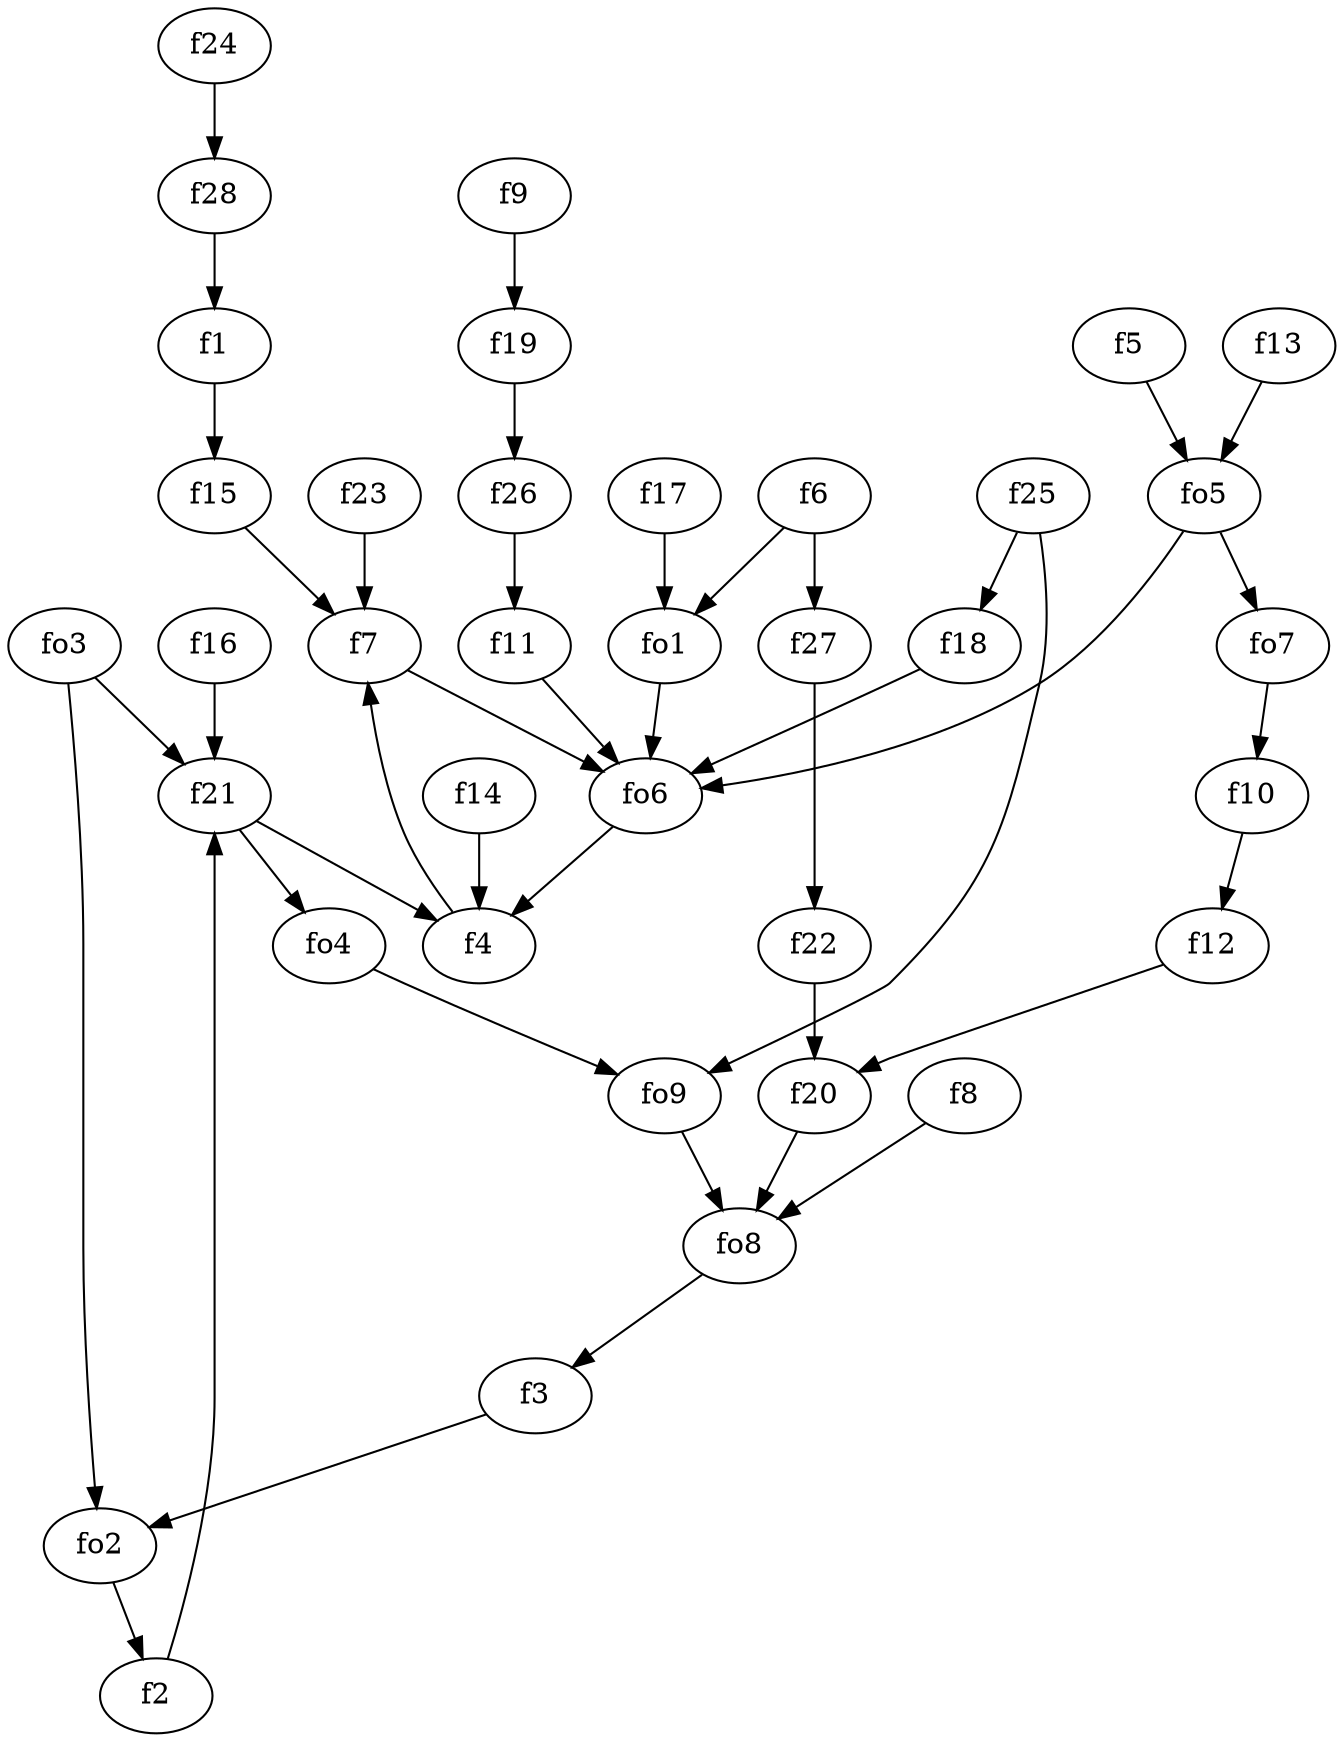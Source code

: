 strict digraph  {
f1;
f2;
f3;
f4;
f5;
f6;
f7;
f8;
f9;
f10;
f11;
f12;
f13;
f14;
f15;
f16;
f17;
f18;
f19;
f20;
f21;
f22;
f23;
f24;
f25;
f26;
f27;
f28;
fo1;
fo2;
fo3;
fo4;
fo5;
fo6;
fo7;
fo8;
fo9;
f1 -> f15  [weight=2];
f2 -> f21  [weight=2];
f3 -> fo2  [weight=2];
f4 -> f7  [weight=2];
f5 -> fo5  [weight=2];
f6 -> f27  [weight=2];
f6 -> fo1  [weight=2];
f7 -> fo6  [weight=2];
f8 -> fo8  [weight=2];
f9 -> f19  [weight=2];
f10 -> f12  [weight=2];
f11 -> fo6  [weight=2];
f12 -> f20  [weight=2];
f13 -> fo5  [weight=2];
f14 -> f4  [weight=2];
f15 -> f7  [weight=2];
f16 -> f21  [weight=2];
f17 -> fo1  [weight=2];
f18 -> fo6  [weight=2];
f19 -> f26  [weight=2];
f20 -> fo8  [weight=2];
f21 -> fo4  [weight=2];
f21 -> f4  [weight=2];
f22 -> f20  [weight=2];
f23 -> f7  [weight=2];
f24 -> f28  [weight=2];
f25 -> f18  [weight=2];
f25 -> fo9  [weight=2];
f26 -> f11  [weight=2];
f27 -> f22  [weight=2];
f28 -> f1  [weight=2];
fo1 -> fo6  [weight=2];
fo2 -> f2  [weight=2];
fo3 -> f21  [weight=2];
fo3 -> fo2  [weight=2];
fo4 -> fo9  [weight=2];
fo5 -> fo7  [weight=2];
fo5 -> fo6  [weight=2];
fo6 -> f4  [weight=2];
fo7 -> f10  [weight=2];
fo8 -> f3  [weight=2];
fo9 -> fo8  [weight=2];
}
